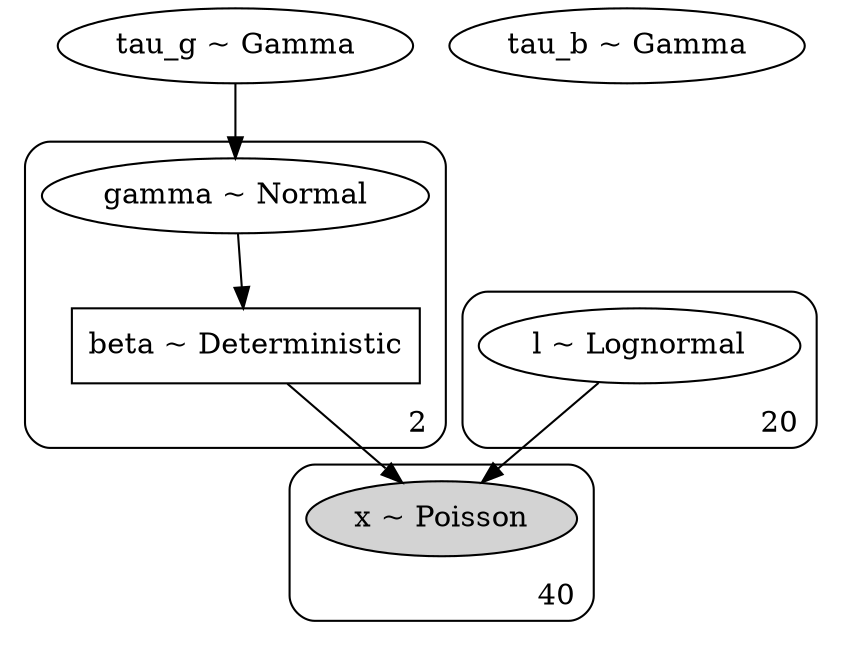 digraph {
	tau_g [label="tau_g ~ Gamma"]
	tau_b [label="tau_b ~ Gamma"]
	subgraph cluster2 {
		beta [label="beta ~ Deterministic" shape=box]
		gamma [label="gamma ~ Normal"]
		label=2 labeljust=r labelloc=b style=rounded
	}
	subgraph cluster20 {
		l [label="l ~ Lognormal"]
		label=20 labeljust=r labelloc=b style=rounded
	}
	subgraph cluster40 {
		x [label="x ~ Poisson" style=filled]
		label=40 labeljust=r labelloc=b style=rounded
	}
	tau_g -> gamma
	gamma -> beta
	l -> x
	beta -> x
}
